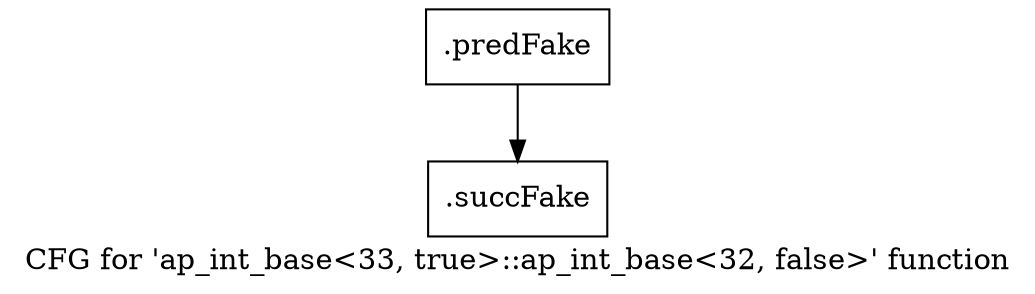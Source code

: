 digraph "CFG for 'ap_int_base\<33, true\>::ap_int_base\<32, false\>' function" {
	label="CFG for 'ap_int_base\<33, true\>::ap_int_base\<32, false\>' function";

	Node0x5d92220 [shape=record,filename="",linenumber="",label="{.predFake}"];
	Node0x5d92220 -> Node0x628a010[ callList="" memoryops="" filename="/mnt/xilinx/Vitis_HLS/2021.2/include/ap_int_base.h" execusionnum="20"];
	Node0x628a010 [shape=record,filename="/mnt/xilinx/Vitis_HLS/2021.2/include/ap_int_base.h",linenumber="233",label="{.succFake}"];
}
